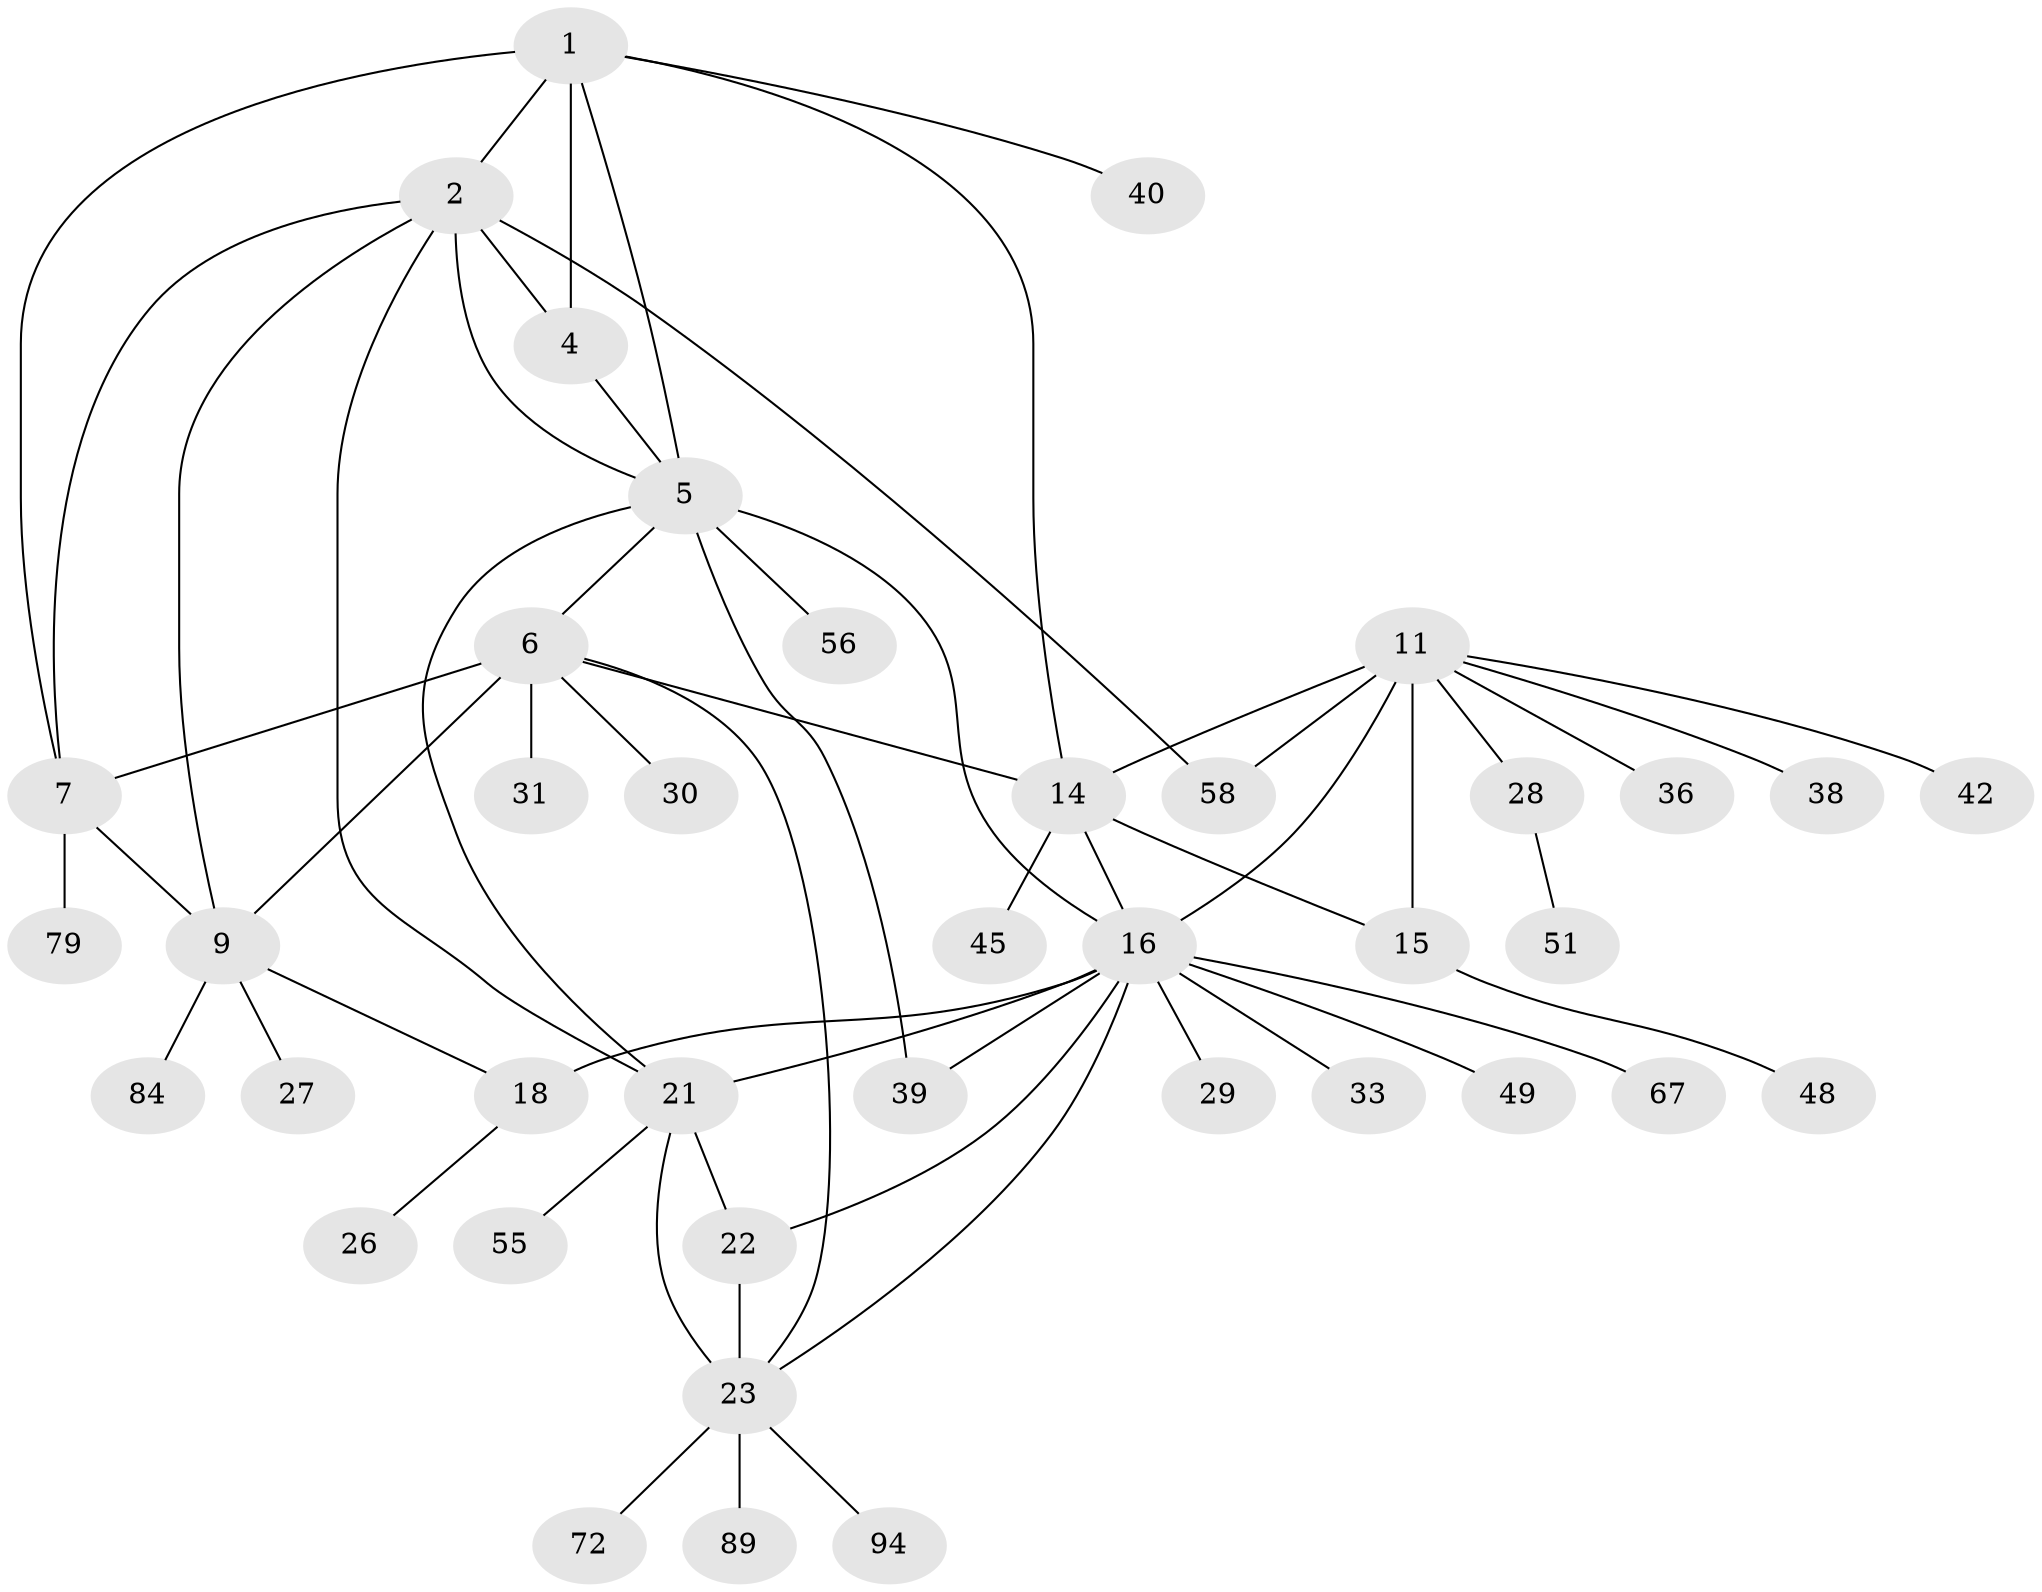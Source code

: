 // original degree distribution, {8: 0.03, 6: 0.09, 9: 0.02, 7: 0.05, 13: 0.01, 11: 0.02, 5: 0.03, 10: 0.01, 2: 0.14, 1: 0.57, 3: 0.02, 4: 0.01}
// Generated by graph-tools (version 1.1) at 2025/19/03/04/25 18:19:27]
// undirected, 40 vertices, 59 edges
graph export_dot {
graph [start="1"]
  node [color=gray90,style=filled];
  1 [super="+52+3+75+53"];
  2 [super="+57+87"];
  4 [super="+46+64"];
  5;
  6 [super="+66+62+8"];
  7;
  9 [super="+10+82+98"];
  11 [super="+12+99+13"];
  14 [super="+93+97"];
  15;
  16 [super="+17+20+19"];
  18 [super="+50"];
  21 [super="+24+32+88"];
  22 [super="+34"];
  23 [super="+60"];
  26 [super="+54"];
  27;
  28;
  29;
  30;
  31 [super="+43+35"];
  33;
  36;
  38;
  39 [super="+85"];
  40;
  42;
  45;
  48 [super="+78"];
  49;
  51;
  55;
  56;
  58;
  67;
  72;
  79;
  84;
  89;
  94;
  1 -- 2 [weight=2];
  1 -- 4 [weight=2];
  1 -- 5 [weight=2];
  1 -- 7;
  1 -- 40;
  1 -- 14;
  2 -- 4;
  2 -- 5;
  2 -- 21;
  2 -- 7;
  2 -- 9;
  2 -- 58;
  4 -- 5;
  5 -- 56;
  5 -- 21;
  5 -- 39;
  5 -- 16;
  5 -- 6;
  6 -- 7 [weight=2];
  6 -- 9 [weight=4];
  6 -- 23;
  6 -- 30;
  6 -- 14;
  6 -- 31;
  7 -- 9 [weight=2];
  7 -- 79;
  9 -- 18;
  9 -- 84;
  9 -- 27;
  11 -- 14 [weight=3];
  11 -- 15 [weight=3];
  11 -- 28;
  11 -- 58;
  11 -- 38;
  11 -- 42;
  11 -- 16 [weight=2];
  11 -- 36;
  14 -- 15;
  14 -- 45;
  14 -- 16 [weight=2];
  15 -- 48;
  16 -- 18 [weight=4];
  16 -- 33;
  16 -- 67;
  16 -- 29;
  16 -- 39;
  16 -- 49;
  16 -- 21 [weight=2];
  16 -- 22;
  16 -- 23;
  18 -- 26;
  21 -- 22 [weight=2];
  21 -- 23 [weight=2];
  21 -- 55;
  22 -- 23;
  23 -- 72;
  23 -- 89;
  23 -- 94;
  28 -- 51;
}
